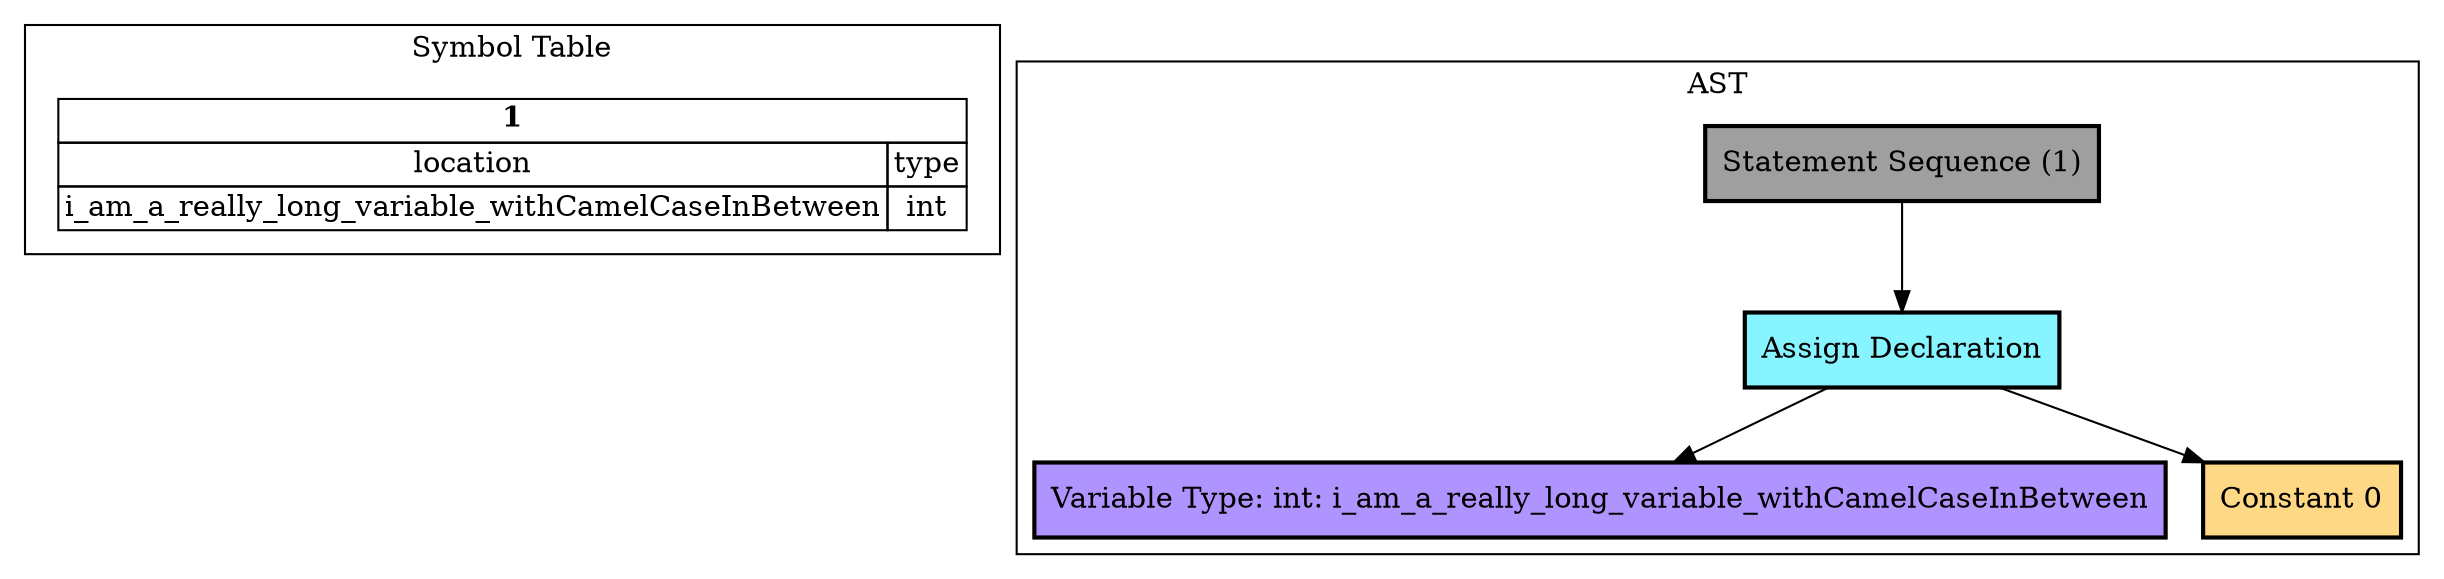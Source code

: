 Digraph G { 
	subgraph cluster_0 {
		tbl1 [
			shape=plaintext
			label=<
				<table border='0' cellborder='1' cellspacing='0'>
					<tr><td colspan="2"><b>1</b></td></tr>
					<tr><td>location</td><td>type</td></tr>
					<tr><td>i_am_a_really_long_variable_withCamelCaseInBetween</td><td>int</td></tr>
				</table>
			>];
		label = "Symbol Table";
	}
subgraph cluster_1 {
node [style=filled, shape=rectangle, penwidth=2];
1[label="Statement Sequence (1)", fillcolor="#9f9f9f"] 
2[label="Assign Declaration", fillcolor="#87f5ff"] 
3[label="Variable Type: int: i_am_a_really_long_variable_withCamelCaseInBetween", fillcolor="#af93ff"] 
4[label="Constant 0", fillcolor="#FFD885"] 
1 -> 2
2 -> 3
2 -> 4
label = "AST";
}
}